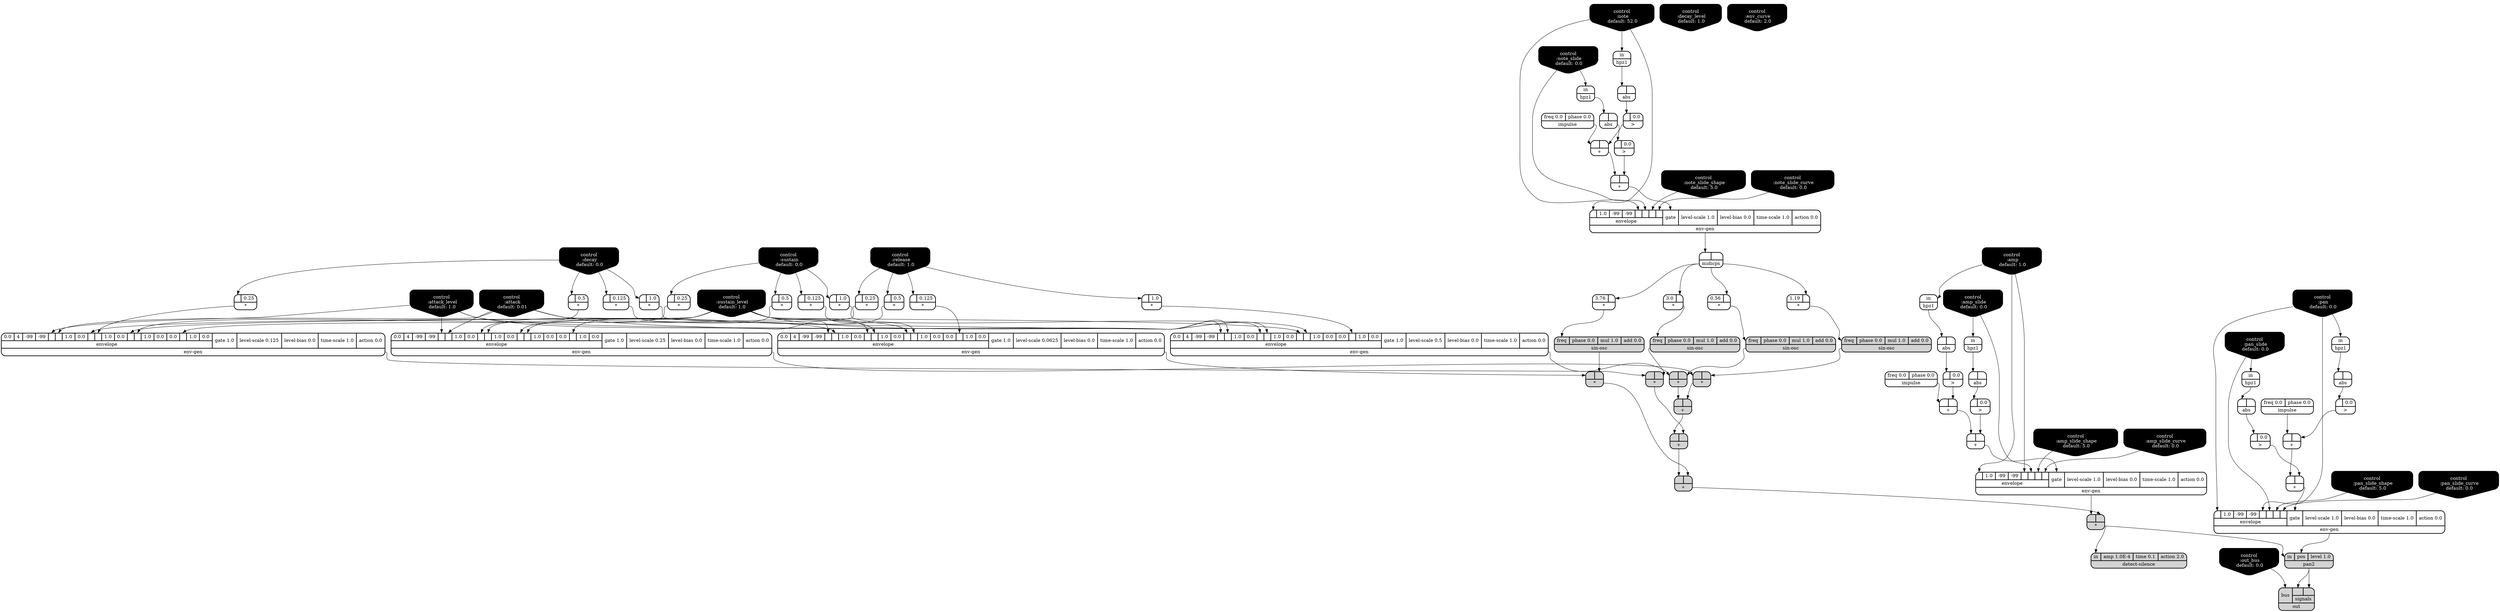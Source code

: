 digraph synthdef {
32 [label = "{{ <a> |<b> 1.0} |<__UG_NAME__>* }" style="bold, rounded" shape=record rankdir=LR];
33 [label = "{{ <a> |<b> 1.0} |<__UG_NAME__>* }" style="bold, rounded" shape=record rankdir=LR];
34 [label = "{{ <a> |<b> 1.0} |<__UG_NAME__>* }" style="bold, rounded" shape=record rankdir=LR];
46 [label = "{{ <a> 0.56|<b> } |<__UG_NAME__>* }" style="bold, rounded" shape=record rankdir=LR];
48 [label = "{{ <a> |<b> } |<__UG_NAME__>* }" style="filled, bold, rounded"  shape=record rankdir=LR];
49 [label = "{{ <a> |<b> 0.5} |<__UG_NAME__>* }" style="bold, rounded" shape=record rankdir=LR];
50 [label = "{{ <a> |<b> 0.5} |<__UG_NAME__>* }" style="bold, rounded" shape=record rankdir=LR];
51 [label = "{{ <a> |<b> 0.5} |<__UG_NAME__>* }" style="bold, rounded" shape=record rankdir=LR];
53 [label = "{{ <a> 1.19|<b> } |<__UG_NAME__>* }" style="bold, rounded" shape=record rankdir=LR];
55 [label = "{{ <a> |<b> } |<__UG_NAME__>* }" style="filled, bold, rounded"  shape=record rankdir=LR];
57 [label = "{{ <a> |<b> 0.25} |<__UG_NAME__>* }" style="bold, rounded" shape=record rankdir=LR];
58 [label = "{{ <a> |<b> 0.25} |<__UG_NAME__>* }" style="bold, rounded" shape=record rankdir=LR];
59 [label = "{{ <a> |<b> 0.25} |<__UG_NAME__>* }" style="bold, rounded" shape=record rankdir=LR];
61 [label = "{{ <a> 3.0|<b> } |<__UG_NAME__>* }" style="bold, rounded" shape=record rankdir=LR];
63 [label = "{{ <a> |<b> } |<__UG_NAME__>* }" style="filled, bold, rounded"  shape=record rankdir=LR];
65 [label = "{{ <a> |<b> 0.125} |<__UG_NAME__>* }" style="bold, rounded" shape=record rankdir=LR];
66 [label = "{{ <a> |<b> 0.125} |<__UG_NAME__>* }" style="bold, rounded" shape=record rankdir=LR];
67 [label = "{{ <a> |<b> 0.125} |<__UG_NAME__>* }" style="bold, rounded" shape=record rankdir=LR];
69 [label = "{{ <a> 3.76|<b> } |<__UG_NAME__>* }" style="bold, rounded" shape=record rankdir=LR];
71 [label = "{{ <a> |<b> } |<__UG_NAME__>* }" style="filled, bold, rounded"  shape=record rankdir=LR];
73 [label = "{{ <a> |<b> } |<__UG_NAME__>* }" style="filled, bold, rounded"  shape=record rankdir=LR];
26 [label = "{{ <a> |<b> } |<__UG_NAME__>+ }" style="bold, rounded" shape=record rankdir=LR];
30 [label = "{{ <a> |<b> } |<__UG_NAME__>+ }" style="bold, rounded" shape=record rankdir=LR];
39 [label = "{{ <a> |<b> } |<__UG_NAME__>+ }" style="bold, rounded" shape=record rankdir=LR];
43 [label = "{{ <a> |<b> } |<__UG_NAME__>+ }" style="bold, rounded" shape=record rankdir=LR];
56 [label = "{{ <a> |<b> } |<__UG_NAME__>+ }" style="filled, bold, rounded"  shape=record rankdir=LR];
64 [label = "{{ <a> |<b> } |<__UG_NAME__>+ }" style="filled, bold, rounded"  shape=record rankdir=LR];
72 [label = "{{ <a> |<b> } |<__UG_NAME__>+ }" style="filled, bold, rounded"  shape=record rankdir=LR];
78 [label = "{{ <a> |<b> } |<__UG_NAME__>+ }" style="bold, rounded" shape=record rankdir=LR];
82 [label = "{{ <a> |<b> } |<__UG_NAME__>+ }" style="bold, rounded" shape=record rankdir=LR];
25 [label = "{{ <a> |<b> 0.0} |<__UG_NAME__>\> }" style="bold, rounded" shape=record rankdir=LR];
29 [label = "{{ <a> |<b> 0.0} |<__UG_NAME__>\> }" style="bold, rounded" shape=record rankdir=LR];
38 [label = "{{ <a> |<b> 0.0} |<__UG_NAME__>\> }" style="bold, rounded" shape=record rankdir=LR];
42 [label = "{{ <a> |<b> 0.0} |<__UG_NAME__>\> }" style="bold, rounded" shape=record rankdir=LR];
77 [label = "{{ <a> |<b> 0.0} |<__UG_NAME__>\> }" style="bold, rounded" shape=record rankdir=LR];
81 [label = "{{ <a> |<b> 0.0} |<__UG_NAME__>\> }" style="bold, rounded" shape=record rankdir=LR];
24 [label = "{{ <a> |<b> } |<__UG_NAME__>abs }" style="bold, rounded" shape=record rankdir=LR];
28 [label = "{{ <a> |<b> } |<__UG_NAME__>abs }" style="bold, rounded" shape=record rankdir=LR];
37 [label = "{{ <a> |<b> } |<__UG_NAME__>abs }" style="bold, rounded" shape=record rankdir=LR];
41 [label = "{{ <a> |<b> } |<__UG_NAME__>abs }" style="bold, rounded" shape=record rankdir=LR];
76 [label = "{{ <a> |<b> } |<__UG_NAME__>abs }" style="bold, rounded" shape=record rankdir=LR];
80 [label = "{{ <a> |<b> } |<__UG_NAME__>abs }" style="bold, rounded" shape=record rankdir=LR];
0 [label = "control
 :note
 default: 52.0" shape=invhouse style="rounded, filled, bold" fillcolor=black fontcolor=white ]; 
1 [label = "control
 :note_slide
 default: 0.0" shape=invhouse style="rounded, filled, bold" fillcolor=black fontcolor=white ]; 
2 [label = "control
 :note_slide_shape
 default: 5.0" shape=invhouse style="rounded, filled, bold" fillcolor=black fontcolor=white ]; 
3 [label = "control
 :note_slide_curve
 default: 0.0" shape=invhouse style="rounded, filled, bold" fillcolor=black fontcolor=white ]; 
4 [label = "control
 :amp
 default: 1.0" shape=invhouse style="rounded, filled, bold" fillcolor=black fontcolor=white ]; 
5 [label = "control
 :amp_slide
 default: 0.0" shape=invhouse style="rounded, filled, bold" fillcolor=black fontcolor=white ]; 
6 [label = "control
 :amp_slide_shape
 default: 5.0" shape=invhouse style="rounded, filled, bold" fillcolor=black fontcolor=white ]; 
7 [label = "control
 :amp_slide_curve
 default: 0.0" shape=invhouse style="rounded, filled, bold" fillcolor=black fontcolor=white ]; 
8 [label = "control
 :pan
 default: 0.0" shape=invhouse style="rounded, filled, bold" fillcolor=black fontcolor=white ]; 
9 [label = "control
 :pan_slide
 default: 0.0" shape=invhouse style="rounded, filled, bold" fillcolor=black fontcolor=white ]; 
10 [label = "control
 :pan_slide_shape
 default: 5.0" shape=invhouse style="rounded, filled, bold" fillcolor=black fontcolor=white ]; 
11 [label = "control
 :pan_slide_curve
 default: 0.0" shape=invhouse style="rounded, filled, bold" fillcolor=black fontcolor=white ]; 
12 [label = "control
 :attack
 default: 0.01" shape=invhouse style="rounded, filled, bold" fillcolor=black fontcolor=white ]; 
13 [label = "control
 :decay
 default: 0.0" shape=invhouse style="rounded, filled, bold" fillcolor=black fontcolor=white ]; 
14 [label = "control
 :sustain
 default: 0.0" shape=invhouse style="rounded, filled, bold" fillcolor=black fontcolor=white ]; 
15 [label = "control
 :release
 default: 1.0" shape=invhouse style="rounded, filled, bold" fillcolor=black fontcolor=white ]; 
16 [label = "control
 :attack_level
 default: 1.0" shape=invhouse style="rounded, filled, bold" fillcolor=black fontcolor=white ]; 
17 [label = "control
 :decay_level
 default: 1.0" shape=invhouse style="rounded, filled, bold" fillcolor=black fontcolor=white ]; 
18 [label = "control
 :sustain_level
 default: 1.0" shape=invhouse style="rounded, filled, bold" fillcolor=black fontcolor=white ]; 
19 [label = "control
 :env_curve
 default: 2.0" shape=invhouse style="rounded, filled, bold" fillcolor=black fontcolor=white ]; 
20 [label = "control
 :out_bus
 default: 0.0" shape=invhouse style="rounded, filled, bold" fillcolor=black fontcolor=white ]; 
86 [label = "{{ <in> in|<amp> amp 1.0E-4|<time> time 0.1|<action> action 2.0} |<__UG_NAME__>detect-silence }" style="filled, bold, rounded"  shape=record rankdir=LR];
31 [label = "{{ {{<envelope___control___0>|1.0|-99|-99|<envelope___control___4>|<envelope___control___5>|<envelope___control___6>|<envelope___control___7>}|envelope}|<gate> gate|<level____scale> level-scale 1.0|<level____bias> level-bias 0.0|<time____scale> time-scale 1.0|<action> action 0.0} |<__UG_NAME__>env-gen }" style="bold, rounded" shape=record rankdir=LR];
35 [label = "{{ {{0.0|4|-99|-99|<envelope___control___4>|<envelope___control___5>|1.0|0.0|<envelope___control___8>|<envelope___binary____op____u____gen___9>|1.0|0.0|<envelope___control___12>|<envelope___binary____op____u____gen___13>|1.0|0.0|0.0|<envelope___binary____op____u____gen___17>|1.0|0.0}|envelope}|<gate> gate 1.0|<level____scale> level-scale 0.5|<level____bias> level-bias 0.0|<time____scale> time-scale 1.0|<action> action 0.0} |<__UG_NAME__>env-gen }" style="bold, rounded" shape=record rankdir=LR];
44 [label = "{{ {{<envelope___control___0>|1.0|-99|-99|<envelope___control___4>|<envelope___control___5>|<envelope___control___6>|<envelope___control___7>}|envelope}|<gate> gate|<level____scale> level-scale 1.0|<level____bias> level-bias 0.0|<time____scale> time-scale 1.0|<action> action 0.0} |<__UG_NAME__>env-gen }" style="bold, rounded" shape=record rankdir=LR];
52 [label = "{{ {{0.0|4|-99|-99|<envelope___control___4>|<envelope___control___5>|1.0|0.0|<envelope___control___8>|<envelope___binary____op____u____gen___9>|1.0|0.0|<envelope___control___12>|<envelope___binary____op____u____gen___13>|1.0|0.0|0.0|<envelope___binary____op____u____gen___17>|1.0|0.0}|envelope}|<gate> gate 1.0|<level____scale> level-scale 0.25|<level____bias> level-bias 0.0|<time____scale> time-scale 1.0|<action> action 0.0} |<__UG_NAME__>env-gen }" style="bold, rounded" shape=record rankdir=LR];
60 [label = "{{ {{0.0|4|-99|-99|<envelope___control___4>|<envelope___control___5>|1.0|0.0|<envelope___control___8>|<envelope___binary____op____u____gen___9>|1.0|0.0|<envelope___control___12>|<envelope___binary____op____u____gen___13>|1.0|0.0|0.0|<envelope___binary____op____u____gen___17>|1.0|0.0}|envelope}|<gate> gate 1.0|<level____scale> level-scale 0.125|<level____bias> level-bias 0.0|<time____scale> time-scale 1.0|<action> action 0.0} |<__UG_NAME__>env-gen }" style="bold, rounded" shape=record rankdir=LR];
68 [label = "{{ {{0.0|4|-99|-99|<envelope___control___4>|<envelope___control___5>|1.0|0.0|<envelope___control___8>|<envelope___binary____op____u____gen___9>|1.0|0.0|<envelope___control___12>|<envelope___binary____op____u____gen___13>|1.0|0.0|0.0|<envelope___binary____op____u____gen___17>|1.0|0.0}|envelope}|<gate> gate 1.0|<level____scale> level-scale 0.0625|<level____bias> level-bias 0.0|<time____scale> time-scale 1.0|<action> action 0.0} |<__UG_NAME__>env-gen }" style="bold, rounded" shape=record rankdir=LR];
83 [label = "{{ {{<envelope___control___0>|1.0|-99|-99|<envelope___control___4>|<envelope___control___5>|<envelope___control___6>|<envelope___control___7>}|envelope}|<gate> gate|<level____scale> level-scale 1.0|<level____bias> level-bias 0.0|<time____scale> time-scale 1.0|<action> action 0.0} |<__UG_NAME__>env-gen }" style="bold, rounded" shape=record rankdir=LR];
21 [label = "{{ <in> in} |<__UG_NAME__>hpz1 }" style="bold, rounded" shape=record rankdir=LR];
23 [label = "{{ <in> in} |<__UG_NAME__>hpz1 }" style="bold, rounded" shape=record rankdir=LR];
27 [label = "{{ <in> in} |<__UG_NAME__>hpz1 }" style="bold, rounded" shape=record rankdir=LR];
40 [label = "{{ <in> in} |<__UG_NAME__>hpz1 }" style="bold, rounded" shape=record rankdir=LR];
75 [label = "{{ <in> in} |<__UG_NAME__>hpz1 }" style="bold, rounded" shape=record rankdir=LR];
79 [label = "{{ <in> in} |<__UG_NAME__>hpz1 }" style="bold, rounded" shape=record rankdir=LR];
22 [label = "{{ <freq> freq 0.0|<phase> phase 0.0} |<__UG_NAME__>impulse }" style="bold, rounded" shape=record rankdir=LR];
36 [label = "{{ <freq> freq 0.0|<phase> phase 0.0} |<__UG_NAME__>impulse }" style="bold, rounded" shape=record rankdir=LR];
74 [label = "{{ <freq> freq 0.0|<phase> phase 0.0} |<__UG_NAME__>impulse }" style="bold, rounded" shape=record rankdir=LR];
45 [label = "{{ <a> |<b> } |<__UG_NAME__>midicps }" style="bold, rounded" shape=record rankdir=LR];
85 [label = "{{ <bus> bus|{{<signals___pan2___0>|<signals___pan2___1>}|signals}} |<__UG_NAME__>out }" style="filled, bold, rounded"  shape=record rankdir=LR];
84 [label = "{{ <in> in|<pos> pos|<level> level 1.0} |<__UG_NAME__>pan2 }" style="filled, bold, rounded"  shape=record rankdir=LR];
47 [label = "{{ <freq> freq|<phase> phase 0.0|<mul> mul 1.0|<add> add 0.0} |<__UG_NAME__>sin-osc }" style="filled, bold, rounded"  shape=record rankdir=LR];
54 [label = "{{ <freq> freq|<phase> phase 0.0|<mul> mul 1.0|<add> add 0.0} |<__UG_NAME__>sin-osc }" style="filled, bold, rounded"  shape=record rankdir=LR];
62 [label = "{{ <freq> freq|<phase> phase 0.0|<mul> mul 1.0|<add> add 0.0} |<__UG_NAME__>sin-osc }" style="filled, bold, rounded"  shape=record rankdir=LR];
70 [label = "{{ <freq> freq|<phase> phase 0.0|<mul> mul 1.0|<add> add 0.0} |<__UG_NAME__>sin-osc }" style="filled, bold, rounded"  shape=record rankdir=LR];

13:__UG_NAME__ -> 32:a ;
14:__UG_NAME__ -> 33:a ;
15:__UG_NAME__ -> 34:a ;
45:__UG_NAME__ -> 46:b ;
47:__UG_NAME__ -> 48:b ;
35:__UG_NAME__ -> 48:a ;
13:__UG_NAME__ -> 49:a ;
14:__UG_NAME__ -> 50:a ;
15:__UG_NAME__ -> 51:a ;
45:__UG_NAME__ -> 53:b ;
54:__UG_NAME__ -> 55:b ;
52:__UG_NAME__ -> 55:a ;
13:__UG_NAME__ -> 57:a ;
14:__UG_NAME__ -> 58:a ;
15:__UG_NAME__ -> 59:a ;
45:__UG_NAME__ -> 61:b ;
62:__UG_NAME__ -> 63:b ;
60:__UG_NAME__ -> 63:a ;
13:__UG_NAME__ -> 65:a ;
14:__UG_NAME__ -> 66:a ;
15:__UG_NAME__ -> 67:a ;
45:__UG_NAME__ -> 69:b ;
70:__UG_NAME__ -> 71:b ;
68:__UG_NAME__ -> 71:a ;
72:__UG_NAME__ -> 73:b ;
31:__UG_NAME__ -> 73:a ;
25:__UG_NAME__ -> 26:b ;
22:__UG_NAME__ -> 26:a ;
29:__UG_NAME__ -> 30:b ;
26:__UG_NAME__ -> 30:a ;
38:__UG_NAME__ -> 39:b ;
36:__UG_NAME__ -> 39:a ;
42:__UG_NAME__ -> 43:b ;
39:__UG_NAME__ -> 43:a ;
55:__UG_NAME__ -> 56:b ;
48:__UG_NAME__ -> 56:a ;
63:__UG_NAME__ -> 64:b ;
56:__UG_NAME__ -> 64:a ;
71:__UG_NAME__ -> 72:b ;
64:__UG_NAME__ -> 72:a ;
77:__UG_NAME__ -> 78:b ;
74:__UG_NAME__ -> 78:a ;
81:__UG_NAME__ -> 82:b ;
78:__UG_NAME__ -> 82:a ;
24:__UG_NAME__ -> 25:a ;
28:__UG_NAME__ -> 29:a ;
37:__UG_NAME__ -> 38:a ;
41:__UG_NAME__ -> 42:a ;
76:__UG_NAME__ -> 77:a ;
80:__UG_NAME__ -> 81:a ;
23:__UG_NAME__ -> 24:a ;
27:__UG_NAME__ -> 28:a ;
21:__UG_NAME__ -> 37:a ;
40:__UG_NAME__ -> 41:a ;
75:__UG_NAME__ -> 76:a ;
79:__UG_NAME__ -> 80:a ;
73:__UG_NAME__ -> 86:in ;
30:__UG_NAME__ -> 31:gate ;
4:__UG_NAME__ -> 31:envelope___control___0 ;
4:__UG_NAME__ -> 31:envelope___control___4 ;
5:__UG_NAME__ -> 31:envelope___control___5 ;
6:__UG_NAME__ -> 31:envelope___control___6 ;
7:__UG_NAME__ -> 31:envelope___control___7 ;
16:__UG_NAME__ -> 35:envelope___control___4 ;
12:__UG_NAME__ -> 35:envelope___control___5 ;
18:__UG_NAME__ -> 35:envelope___control___8 ;
32:__UG_NAME__ -> 35:envelope___binary____op____u____gen___9 ;
18:__UG_NAME__ -> 35:envelope___control___12 ;
33:__UG_NAME__ -> 35:envelope___binary____op____u____gen___13 ;
34:__UG_NAME__ -> 35:envelope___binary____op____u____gen___17 ;
43:__UG_NAME__ -> 44:gate ;
0:__UG_NAME__ -> 44:envelope___control___0 ;
0:__UG_NAME__ -> 44:envelope___control___4 ;
1:__UG_NAME__ -> 44:envelope___control___5 ;
2:__UG_NAME__ -> 44:envelope___control___6 ;
3:__UG_NAME__ -> 44:envelope___control___7 ;
16:__UG_NAME__ -> 52:envelope___control___4 ;
12:__UG_NAME__ -> 52:envelope___control___5 ;
18:__UG_NAME__ -> 52:envelope___control___8 ;
49:__UG_NAME__ -> 52:envelope___binary____op____u____gen___9 ;
18:__UG_NAME__ -> 52:envelope___control___12 ;
50:__UG_NAME__ -> 52:envelope___binary____op____u____gen___13 ;
51:__UG_NAME__ -> 52:envelope___binary____op____u____gen___17 ;
16:__UG_NAME__ -> 60:envelope___control___4 ;
12:__UG_NAME__ -> 60:envelope___control___5 ;
18:__UG_NAME__ -> 60:envelope___control___8 ;
57:__UG_NAME__ -> 60:envelope___binary____op____u____gen___9 ;
18:__UG_NAME__ -> 60:envelope___control___12 ;
58:__UG_NAME__ -> 60:envelope___binary____op____u____gen___13 ;
59:__UG_NAME__ -> 60:envelope___binary____op____u____gen___17 ;
16:__UG_NAME__ -> 68:envelope___control___4 ;
12:__UG_NAME__ -> 68:envelope___control___5 ;
18:__UG_NAME__ -> 68:envelope___control___8 ;
65:__UG_NAME__ -> 68:envelope___binary____op____u____gen___9 ;
18:__UG_NAME__ -> 68:envelope___control___12 ;
66:__UG_NAME__ -> 68:envelope___binary____op____u____gen___13 ;
67:__UG_NAME__ -> 68:envelope___binary____op____u____gen___17 ;
82:__UG_NAME__ -> 83:gate ;
8:__UG_NAME__ -> 83:envelope___control___0 ;
8:__UG_NAME__ -> 83:envelope___control___4 ;
9:__UG_NAME__ -> 83:envelope___control___5 ;
10:__UG_NAME__ -> 83:envelope___control___6 ;
11:__UG_NAME__ -> 83:envelope___control___7 ;
0:__UG_NAME__ -> 21:in ;
4:__UG_NAME__ -> 23:in ;
5:__UG_NAME__ -> 27:in ;
1:__UG_NAME__ -> 40:in ;
8:__UG_NAME__ -> 75:in ;
9:__UG_NAME__ -> 79:in ;
44:__UG_NAME__ -> 45:a ;
84:__UG_NAME__ -> 85:signals___pan2___0 ;
84:__UG_NAME__ -> 85:signals___pan2___1 ;
20:__UG_NAME__ -> 85:bus ;
83:__UG_NAME__ -> 84:pos ;
73:__UG_NAME__ -> 84:in ;
46:__UG_NAME__ -> 47:freq ;
53:__UG_NAME__ -> 54:freq ;
61:__UG_NAME__ -> 62:freq ;
69:__UG_NAME__ -> 70:freq ;

}